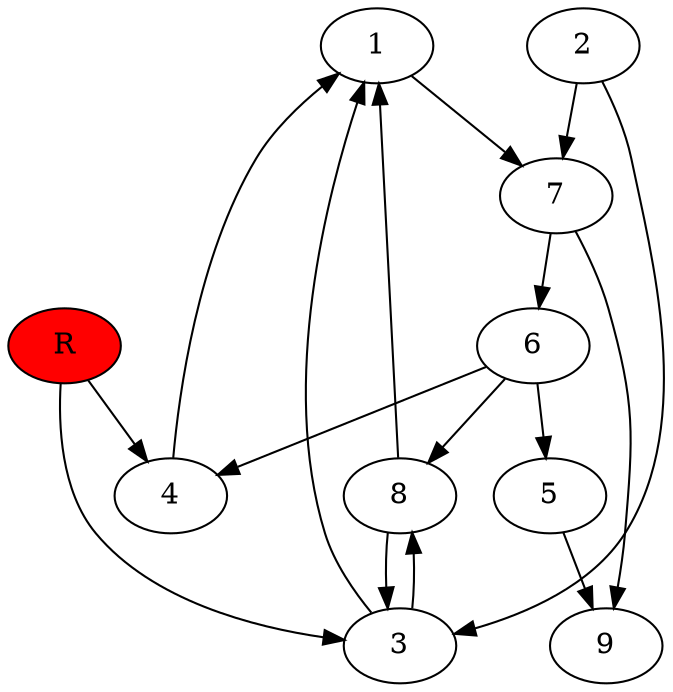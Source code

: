digraph prb17934 {
	1
	2
	3
	4
	5
	6
	7
	8
	R [fillcolor="#ff0000" style=filled]
	1 -> 7
	2 -> 3
	2 -> 7
	3 -> 1
	3 -> 8
	4 -> 1
	5 -> 9
	6 -> 4
	6 -> 5
	6 -> 8
	7 -> 6
	7 -> 9
	8 -> 1
	8 -> 3
	R -> 3
	R -> 4
}
